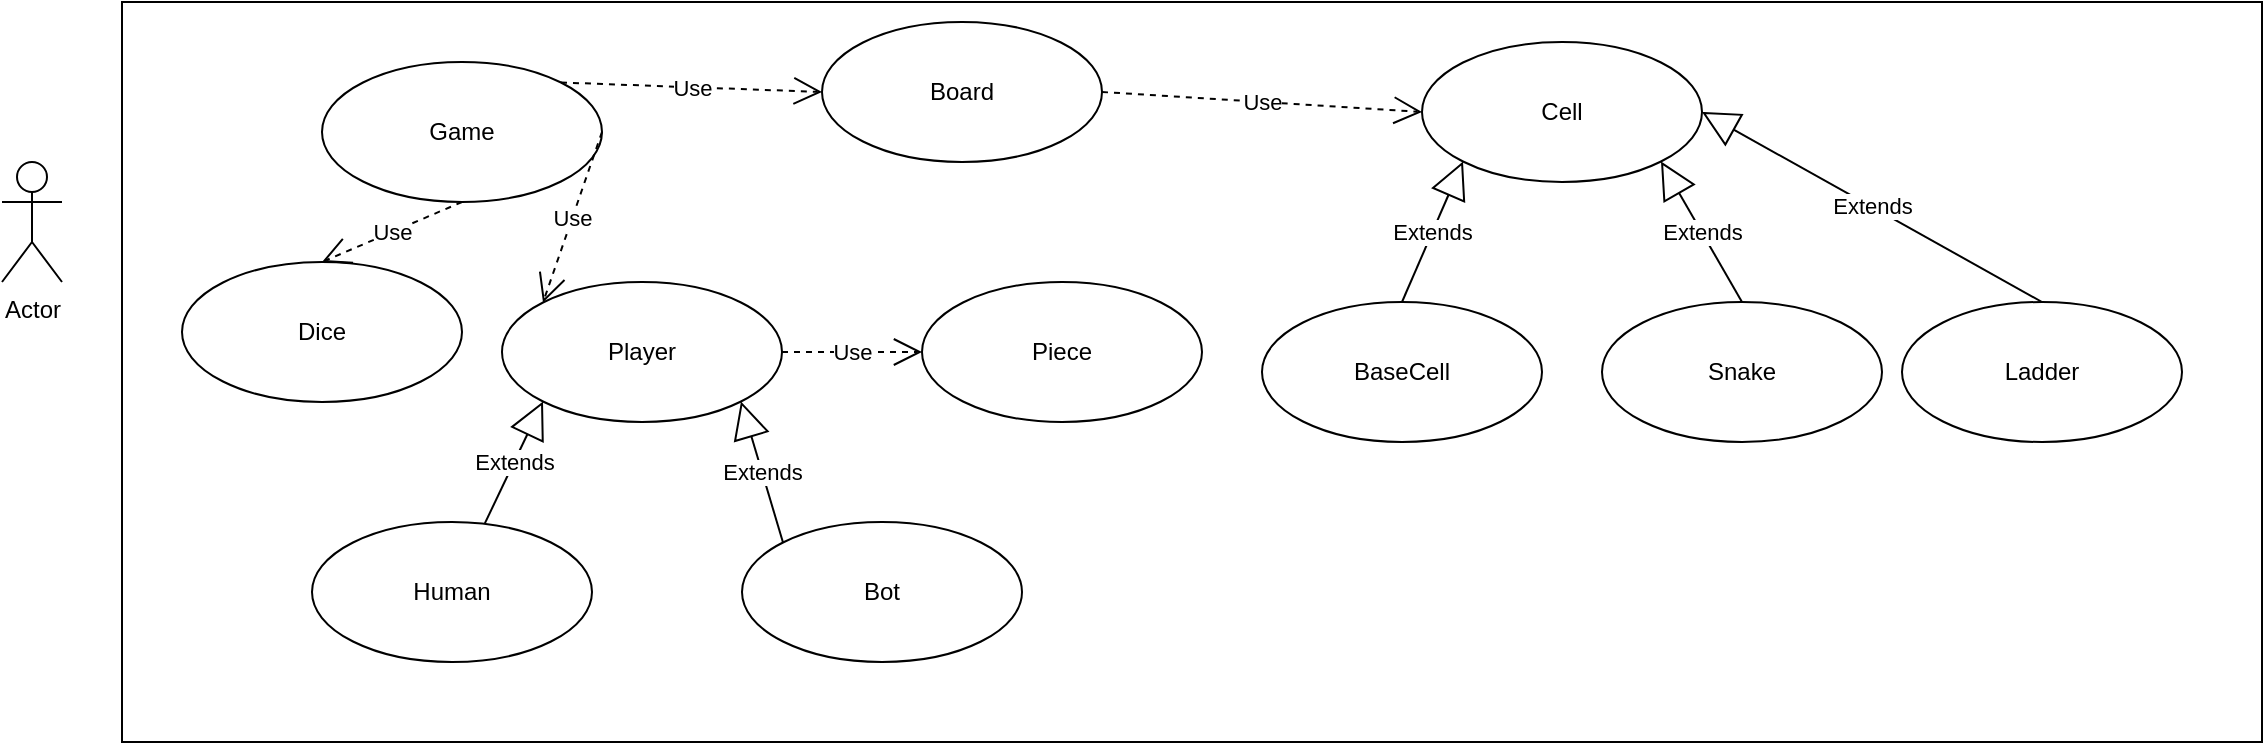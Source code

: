 <mxfile version="24.0.1" type="github">
  <diagram name="Page-1" id="v1raXExcZoV9B4vmxljY">
    <mxGraphModel dx="1290" dy="522" grid="1" gridSize="10" guides="1" tooltips="1" connect="1" arrows="1" fold="1" page="1" pageScale="1" pageWidth="850" pageHeight="1100" math="0" shadow="0">
      <root>
        <mxCell id="0" />
        <mxCell id="1" parent="0" />
        <mxCell id="gRyMv-x38ussXGorKPDM-1" value="" style="rounded=0;whiteSpace=wrap;html=1;" vertex="1" parent="1">
          <mxGeometry x="190" width="1070" height="370" as="geometry" />
        </mxCell>
        <mxCell id="gRyMv-x38ussXGorKPDM-2" value="Player" style="ellipse;whiteSpace=wrap;html=1;" vertex="1" parent="1">
          <mxGeometry x="380" y="140" width="140" height="70" as="geometry" />
        </mxCell>
        <mxCell id="gRyMv-x38ussXGorKPDM-3" value="Board" style="ellipse;whiteSpace=wrap;html=1;" vertex="1" parent="1">
          <mxGeometry x="540" y="10" width="140" height="70" as="geometry" />
        </mxCell>
        <mxCell id="gRyMv-x38ussXGorKPDM-4" value="Game" style="ellipse;whiteSpace=wrap;html=1;" vertex="1" parent="1">
          <mxGeometry x="290" y="30" width="140" height="70" as="geometry" />
        </mxCell>
        <mxCell id="gRyMv-x38ussXGorKPDM-6" value="Bot" style="ellipse;whiteSpace=wrap;html=1;" vertex="1" parent="1">
          <mxGeometry x="500" y="260" width="140" height="70" as="geometry" />
        </mxCell>
        <mxCell id="gRyMv-x38ussXGorKPDM-7" value="Extends" style="endArrow=block;endSize=16;endFill=0;html=1;rounded=0;entryX=0;entryY=1;entryDx=0;entryDy=0;" edge="1" parent="1" source="gRyMv-x38ussXGorKPDM-5" target="gRyMv-x38ussXGorKPDM-2">
          <mxGeometry width="160" relative="1" as="geometry">
            <mxPoint x="340" y="270" as="sourcePoint" />
            <mxPoint x="500" y="270" as="targetPoint" />
          </mxGeometry>
        </mxCell>
        <mxCell id="gRyMv-x38ussXGorKPDM-8" value="Extends" style="endArrow=block;endSize=16;endFill=0;html=1;rounded=0;exitX=0;exitY=0;exitDx=0;exitDy=0;entryX=1;entryY=1;entryDx=0;entryDy=0;" edge="1" parent="1" source="gRyMv-x38ussXGorKPDM-6" target="gRyMv-x38ussXGorKPDM-2">
          <mxGeometry width="160" relative="1" as="geometry">
            <mxPoint x="430.5" y="260" as="sourcePoint" />
            <mxPoint x="469.5" y="220" as="targetPoint" />
          </mxGeometry>
        </mxCell>
        <mxCell id="gRyMv-x38ussXGorKPDM-9" value="Use" style="endArrow=open;endSize=12;dashed=1;html=1;rounded=0;exitX=1;exitY=0;exitDx=0;exitDy=0;entryX=0;entryY=0.5;entryDx=0;entryDy=0;" edge="1" parent="1" source="gRyMv-x38ussXGorKPDM-4" target="gRyMv-x38ussXGorKPDM-3">
          <mxGeometry width="160" relative="1" as="geometry">
            <mxPoint x="259.996" y="101.79" as="sourcePoint" />
            <mxPoint x="380" y="90" as="targetPoint" />
          </mxGeometry>
        </mxCell>
        <mxCell id="gRyMv-x38ussXGorKPDM-10" value="" style="endArrow=open;endSize=12;dashed=1;html=1;rounded=0;" edge="1" parent="1" target="gRyMv-x38ussXGorKPDM-5">
          <mxGeometry width="160" relative="1" as="geometry">
            <mxPoint x="340" y="270" as="sourcePoint" />
            <mxPoint x="500" y="270" as="targetPoint" />
          </mxGeometry>
        </mxCell>
        <mxCell id="gRyMv-x38ussXGorKPDM-5" value="Human" style="ellipse;whiteSpace=wrap;html=1;" vertex="1" parent="1">
          <mxGeometry x="285" y="260" width="140" height="70" as="geometry" />
        </mxCell>
        <mxCell id="gRyMv-x38ussXGorKPDM-11" value="Use" style="endArrow=open;endSize=12;dashed=1;html=1;rounded=0;exitX=1;exitY=0.5;exitDx=0;exitDy=0;entryX=0;entryY=0;entryDx=0;entryDy=0;" edge="1" parent="1" source="gRyMv-x38ussXGorKPDM-4" target="gRyMv-x38ussXGorKPDM-2">
          <mxGeometry width="160" relative="1" as="geometry">
            <mxPoint x="230" y="185" as="sourcePoint" />
            <mxPoint x="371" y="170" as="targetPoint" />
          </mxGeometry>
        </mxCell>
        <mxCell id="gRyMv-x38ussXGorKPDM-12" value="Dice" style="ellipse;whiteSpace=wrap;html=1;" vertex="1" parent="1">
          <mxGeometry x="220" y="130" width="140" height="70" as="geometry" />
        </mxCell>
        <mxCell id="gRyMv-x38ussXGorKPDM-13" value="Use" style="endArrow=open;endSize=12;dashed=1;html=1;rounded=0;entryX=0.5;entryY=0;entryDx=0;entryDy=0;exitX=0.5;exitY=1;exitDx=0;exitDy=0;" edge="1" parent="1" source="gRyMv-x38ussXGorKPDM-4" target="gRyMv-x38ussXGorKPDM-12">
          <mxGeometry width="160" relative="1" as="geometry">
            <mxPoint x="80" y="160" as="sourcePoint" />
            <mxPoint x="231" y="160" as="targetPoint" />
            <Array as="points" />
          </mxGeometry>
        </mxCell>
        <mxCell id="gRyMv-x38ussXGorKPDM-14" value="Piece" style="ellipse;whiteSpace=wrap;html=1;" vertex="1" parent="1">
          <mxGeometry x="590" y="140" width="140" height="70" as="geometry" />
        </mxCell>
        <mxCell id="gRyMv-x38ussXGorKPDM-15" value="Use" style="endArrow=open;endSize=12;dashed=1;html=1;rounded=0;exitX=1;exitY=0.5;exitDx=0;exitDy=0;entryX=0;entryY=0.5;entryDx=0;entryDy=0;" edge="1" parent="1" source="gRyMv-x38ussXGorKPDM-2" target="gRyMv-x38ussXGorKPDM-14">
          <mxGeometry width="160" relative="1" as="geometry">
            <mxPoint x="470" y="100" as="sourcePoint" />
            <mxPoint x="601" y="145" as="targetPoint" />
          </mxGeometry>
        </mxCell>
        <mxCell id="gRyMv-x38ussXGorKPDM-16" value="Cell" style="ellipse;whiteSpace=wrap;html=1;" vertex="1" parent="1">
          <mxGeometry x="840" y="20" width="140" height="70" as="geometry" />
        </mxCell>
        <mxCell id="gRyMv-x38ussXGorKPDM-17" value="Use" style="endArrow=open;endSize=12;dashed=1;html=1;rounded=0;exitX=1;exitY=0.5;exitDx=0;exitDy=0;entryX=0;entryY=0.5;entryDx=0;entryDy=0;" edge="1" parent="1" source="gRyMv-x38ussXGorKPDM-3" target="gRyMv-x38ussXGorKPDM-16">
          <mxGeometry width="160" relative="1" as="geometry">
            <mxPoint x="530" y="55" as="sourcePoint" />
            <mxPoint x="671" y="40" as="targetPoint" />
          </mxGeometry>
        </mxCell>
        <mxCell id="gRyMv-x38ussXGorKPDM-18" value="BaseCell" style="ellipse;whiteSpace=wrap;html=1;" vertex="1" parent="1">
          <mxGeometry x="760" y="150" width="140" height="70" as="geometry" />
        </mxCell>
        <mxCell id="gRyMv-x38ussXGorKPDM-19" value="Snake" style="ellipse;whiteSpace=wrap;html=1;" vertex="1" parent="1">
          <mxGeometry x="930" y="150" width="140" height="70" as="geometry" />
        </mxCell>
        <mxCell id="gRyMv-x38ussXGorKPDM-20" value="Extends" style="endArrow=block;endSize=16;endFill=0;html=1;rounded=0;entryX=0;entryY=1;entryDx=0;entryDy=0;exitX=0.5;exitY=0;exitDx=0;exitDy=0;" edge="1" parent="1" source="gRyMv-x38ussXGorKPDM-18" target="gRyMv-x38ussXGorKPDM-16">
          <mxGeometry width="160" relative="1" as="geometry">
            <mxPoint x="830" y="151" as="sourcePoint" />
            <mxPoint x="860" y="90" as="targetPoint" />
          </mxGeometry>
        </mxCell>
        <mxCell id="gRyMv-x38ussXGorKPDM-21" value="Extends" style="endArrow=block;endSize=16;endFill=0;html=1;rounded=0;entryX=1;entryY=1;entryDx=0;entryDy=0;exitX=0.5;exitY=0;exitDx=0;exitDy=0;" edge="1" parent="1" source="gRyMv-x38ussXGorKPDM-19" target="gRyMv-x38ussXGorKPDM-16">
          <mxGeometry width="160" relative="1" as="geometry">
            <mxPoint x="920" y="170" as="sourcePoint" />
            <mxPoint x="951" y="100" as="targetPoint" />
          </mxGeometry>
        </mxCell>
        <mxCell id="gRyMv-x38ussXGorKPDM-22" value="Ladder" style="ellipse;whiteSpace=wrap;html=1;" vertex="1" parent="1">
          <mxGeometry x="1080" y="150" width="140" height="70" as="geometry" />
        </mxCell>
        <mxCell id="gRyMv-x38ussXGorKPDM-23" value="Extends" style="endArrow=block;endSize=16;endFill=0;html=1;rounded=0;entryX=1;entryY=0.5;entryDx=0;entryDy=0;exitX=0.5;exitY=0;exitDx=0;exitDy=0;" edge="1" parent="1" source="gRyMv-x38ussXGorKPDM-22" target="gRyMv-x38ussXGorKPDM-16">
          <mxGeometry width="160" relative="1" as="geometry">
            <mxPoint x="1100" y="135" as="sourcePoint" />
            <mxPoint x="1080" y="40" as="targetPoint" />
          </mxGeometry>
        </mxCell>
        <mxCell id="gRyMv-x38ussXGorKPDM-24" value="Actor" style="shape=umlActor;verticalLabelPosition=bottom;verticalAlign=top;html=1;" vertex="1" parent="1">
          <mxGeometry x="130" y="80" width="30" height="60" as="geometry" />
        </mxCell>
      </root>
    </mxGraphModel>
  </diagram>
</mxfile>
